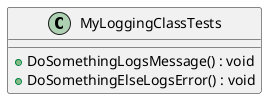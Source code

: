 @startuml
class MyLoggingClassTests {
    + DoSomethingLogsMessage() : void
    + DoSomethingElseLogsError() : void
}
@enduml
